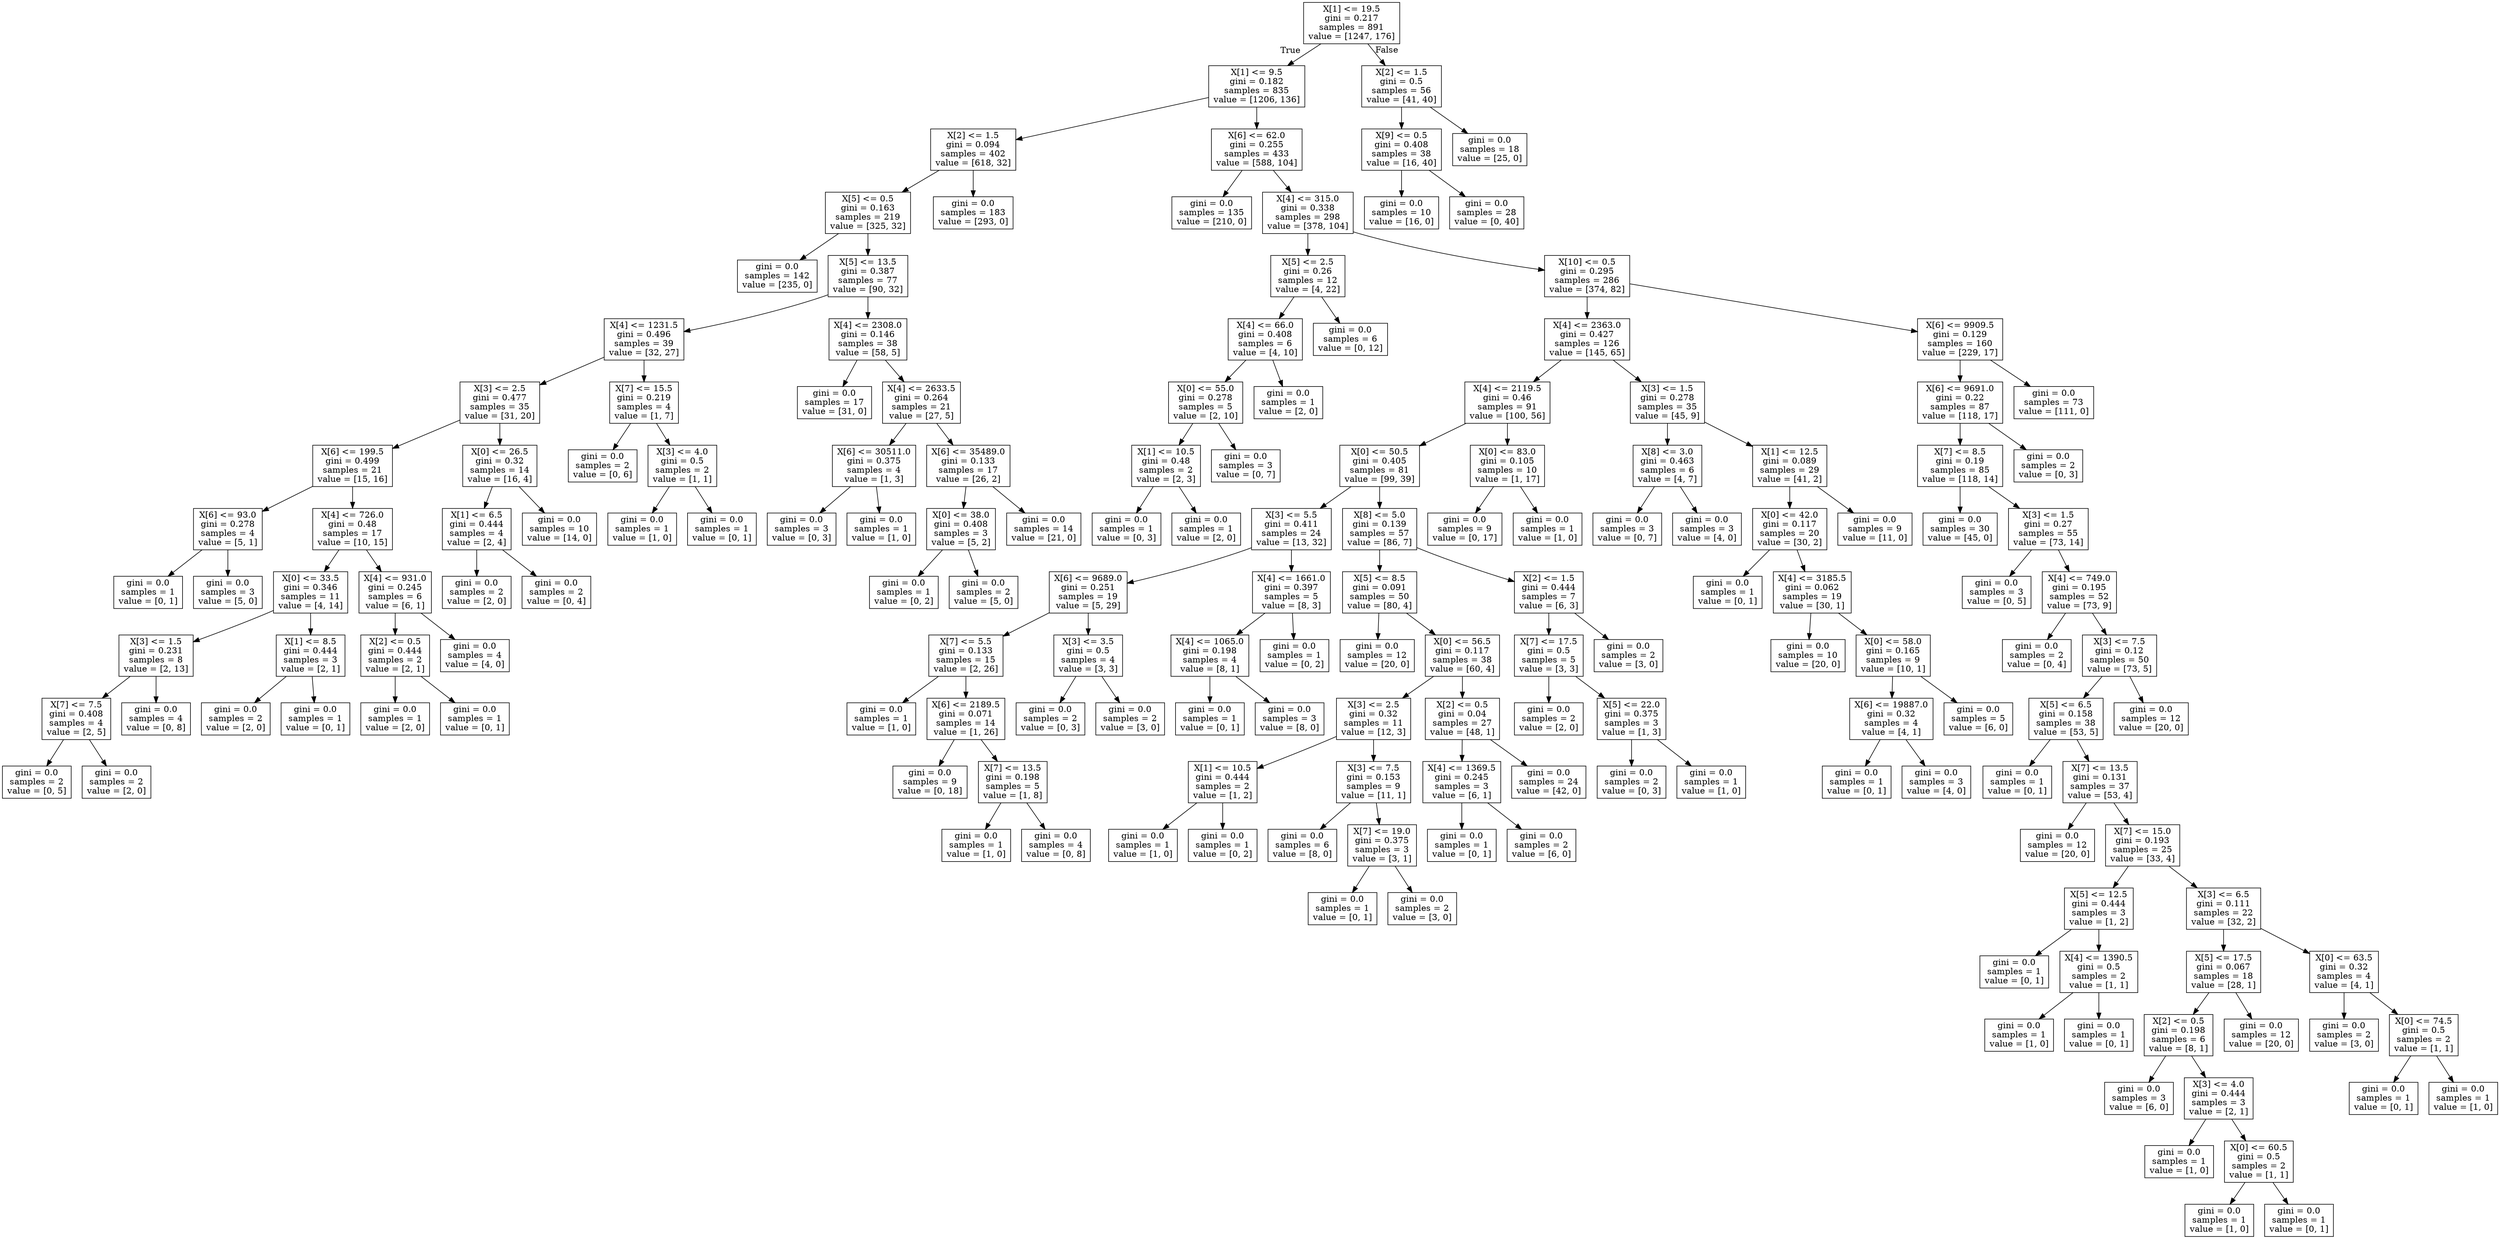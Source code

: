 digraph Tree {
node [shape=box] ;
0 [label="X[1] <= 19.5\ngini = 0.217\nsamples = 891\nvalue = [1247, 176]"] ;
1 [label="X[1] <= 9.5\ngini = 0.182\nsamples = 835\nvalue = [1206, 136]"] ;
0 -> 1 [labeldistance=2.5, labelangle=45, headlabel="True"] ;
2 [label="X[2] <= 1.5\ngini = 0.094\nsamples = 402\nvalue = [618, 32]"] ;
1 -> 2 ;
3 [label="X[5] <= 0.5\ngini = 0.163\nsamples = 219\nvalue = [325, 32]"] ;
2 -> 3 ;
4 [label="gini = 0.0\nsamples = 142\nvalue = [235, 0]"] ;
3 -> 4 ;
5 [label="X[5] <= 13.5\ngini = 0.387\nsamples = 77\nvalue = [90, 32]"] ;
3 -> 5 ;
6 [label="X[4] <= 1231.5\ngini = 0.496\nsamples = 39\nvalue = [32, 27]"] ;
5 -> 6 ;
7 [label="X[3] <= 2.5\ngini = 0.477\nsamples = 35\nvalue = [31, 20]"] ;
6 -> 7 ;
8 [label="X[6] <= 199.5\ngini = 0.499\nsamples = 21\nvalue = [15, 16]"] ;
7 -> 8 ;
9 [label="X[6] <= 93.0\ngini = 0.278\nsamples = 4\nvalue = [5, 1]"] ;
8 -> 9 ;
10 [label="gini = 0.0\nsamples = 1\nvalue = [0, 1]"] ;
9 -> 10 ;
11 [label="gini = 0.0\nsamples = 3\nvalue = [5, 0]"] ;
9 -> 11 ;
12 [label="X[4] <= 726.0\ngini = 0.48\nsamples = 17\nvalue = [10, 15]"] ;
8 -> 12 ;
13 [label="X[0] <= 33.5\ngini = 0.346\nsamples = 11\nvalue = [4, 14]"] ;
12 -> 13 ;
14 [label="X[3] <= 1.5\ngini = 0.231\nsamples = 8\nvalue = [2, 13]"] ;
13 -> 14 ;
15 [label="X[7] <= 7.5\ngini = 0.408\nsamples = 4\nvalue = [2, 5]"] ;
14 -> 15 ;
16 [label="gini = 0.0\nsamples = 2\nvalue = [0, 5]"] ;
15 -> 16 ;
17 [label="gini = 0.0\nsamples = 2\nvalue = [2, 0]"] ;
15 -> 17 ;
18 [label="gini = 0.0\nsamples = 4\nvalue = [0, 8]"] ;
14 -> 18 ;
19 [label="X[1] <= 8.5\ngini = 0.444\nsamples = 3\nvalue = [2, 1]"] ;
13 -> 19 ;
20 [label="gini = 0.0\nsamples = 2\nvalue = [2, 0]"] ;
19 -> 20 ;
21 [label="gini = 0.0\nsamples = 1\nvalue = [0, 1]"] ;
19 -> 21 ;
22 [label="X[4] <= 931.0\ngini = 0.245\nsamples = 6\nvalue = [6, 1]"] ;
12 -> 22 ;
23 [label="X[2] <= 0.5\ngini = 0.444\nsamples = 2\nvalue = [2, 1]"] ;
22 -> 23 ;
24 [label="gini = 0.0\nsamples = 1\nvalue = [2, 0]"] ;
23 -> 24 ;
25 [label="gini = 0.0\nsamples = 1\nvalue = [0, 1]"] ;
23 -> 25 ;
26 [label="gini = 0.0\nsamples = 4\nvalue = [4, 0]"] ;
22 -> 26 ;
27 [label="X[0] <= 26.5\ngini = 0.32\nsamples = 14\nvalue = [16, 4]"] ;
7 -> 27 ;
28 [label="X[1] <= 6.5\ngini = 0.444\nsamples = 4\nvalue = [2, 4]"] ;
27 -> 28 ;
29 [label="gini = 0.0\nsamples = 2\nvalue = [2, 0]"] ;
28 -> 29 ;
30 [label="gini = 0.0\nsamples = 2\nvalue = [0, 4]"] ;
28 -> 30 ;
31 [label="gini = 0.0\nsamples = 10\nvalue = [14, 0]"] ;
27 -> 31 ;
32 [label="X[7] <= 15.5\ngini = 0.219\nsamples = 4\nvalue = [1, 7]"] ;
6 -> 32 ;
33 [label="gini = 0.0\nsamples = 2\nvalue = [0, 6]"] ;
32 -> 33 ;
34 [label="X[3] <= 4.0\ngini = 0.5\nsamples = 2\nvalue = [1, 1]"] ;
32 -> 34 ;
35 [label="gini = 0.0\nsamples = 1\nvalue = [1, 0]"] ;
34 -> 35 ;
36 [label="gini = 0.0\nsamples = 1\nvalue = [0, 1]"] ;
34 -> 36 ;
37 [label="X[4] <= 2308.0\ngini = 0.146\nsamples = 38\nvalue = [58, 5]"] ;
5 -> 37 ;
38 [label="gini = 0.0\nsamples = 17\nvalue = [31, 0]"] ;
37 -> 38 ;
39 [label="X[4] <= 2633.5\ngini = 0.264\nsamples = 21\nvalue = [27, 5]"] ;
37 -> 39 ;
40 [label="X[6] <= 30511.0\ngini = 0.375\nsamples = 4\nvalue = [1, 3]"] ;
39 -> 40 ;
41 [label="gini = 0.0\nsamples = 3\nvalue = [0, 3]"] ;
40 -> 41 ;
42 [label="gini = 0.0\nsamples = 1\nvalue = [1, 0]"] ;
40 -> 42 ;
43 [label="X[6] <= 35489.0\ngini = 0.133\nsamples = 17\nvalue = [26, 2]"] ;
39 -> 43 ;
44 [label="X[0] <= 38.0\ngini = 0.408\nsamples = 3\nvalue = [5, 2]"] ;
43 -> 44 ;
45 [label="gini = 0.0\nsamples = 1\nvalue = [0, 2]"] ;
44 -> 45 ;
46 [label="gini = 0.0\nsamples = 2\nvalue = [5, 0]"] ;
44 -> 46 ;
47 [label="gini = 0.0\nsamples = 14\nvalue = [21, 0]"] ;
43 -> 47 ;
48 [label="gini = 0.0\nsamples = 183\nvalue = [293, 0]"] ;
2 -> 48 ;
49 [label="X[6] <= 62.0\ngini = 0.255\nsamples = 433\nvalue = [588, 104]"] ;
1 -> 49 ;
50 [label="gini = 0.0\nsamples = 135\nvalue = [210, 0]"] ;
49 -> 50 ;
51 [label="X[4] <= 315.0\ngini = 0.338\nsamples = 298\nvalue = [378, 104]"] ;
49 -> 51 ;
52 [label="X[5] <= 2.5\ngini = 0.26\nsamples = 12\nvalue = [4, 22]"] ;
51 -> 52 ;
53 [label="X[4] <= 66.0\ngini = 0.408\nsamples = 6\nvalue = [4, 10]"] ;
52 -> 53 ;
54 [label="X[0] <= 55.0\ngini = 0.278\nsamples = 5\nvalue = [2, 10]"] ;
53 -> 54 ;
55 [label="X[1] <= 10.5\ngini = 0.48\nsamples = 2\nvalue = [2, 3]"] ;
54 -> 55 ;
56 [label="gini = 0.0\nsamples = 1\nvalue = [0, 3]"] ;
55 -> 56 ;
57 [label="gini = 0.0\nsamples = 1\nvalue = [2, 0]"] ;
55 -> 57 ;
58 [label="gini = 0.0\nsamples = 3\nvalue = [0, 7]"] ;
54 -> 58 ;
59 [label="gini = 0.0\nsamples = 1\nvalue = [2, 0]"] ;
53 -> 59 ;
60 [label="gini = 0.0\nsamples = 6\nvalue = [0, 12]"] ;
52 -> 60 ;
61 [label="X[10] <= 0.5\ngini = 0.295\nsamples = 286\nvalue = [374, 82]"] ;
51 -> 61 ;
62 [label="X[4] <= 2363.0\ngini = 0.427\nsamples = 126\nvalue = [145, 65]"] ;
61 -> 62 ;
63 [label="X[4] <= 2119.5\ngini = 0.46\nsamples = 91\nvalue = [100, 56]"] ;
62 -> 63 ;
64 [label="X[0] <= 50.5\ngini = 0.405\nsamples = 81\nvalue = [99, 39]"] ;
63 -> 64 ;
65 [label="X[3] <= 5.5\ngini = 0.411\nsamples = 24\nvalue = [13, 32]"] ;
64 -> 65 ;
66 [label="X[6] <= 9689.0\ngini = 0.251\nsamples = 19\nvalue = [5, 29]"] ;
65 -> 66 ;
67 [label="X[7] <= 5.5\ngini = 0.133\nsamples = 15\nvalue = [2, 26]"] ;
66 -> 67 ;
68 [label="gini = 0.0\nsamples = 1\nvalue = [1, 0]"] ;
67 -> 68 ;
69 [label="X[6] <= 2189.5\ngini = 0.071\nsamples = 14\nvalue = [1, 26]"] ;
67 -> 69 ;
70 [label="gini = 0.0\nsamples = 9\nvalue = [0, 18]"] ;
69 -> 70 ;
71 [label="X[7] <= 13.5\ngini = 0.198\nsamples = 5\nvalue = [1, 8]"] ;
69 -> 71 ;
72 [label="gini = 0.0\nsamples = 1\nvalue = [1, 0]"] ;
71 -> 72 ;
73 [label="gini = 0.0\nsamples = 4\nvalue = [0, 8]"] ;
71 -> 73 ;
74 [label="X[3] <= 3.5\ngini = 0.5\nsamples = 4\nvalue = [3, 3]"] ;
66 -> 74 ;
75 [label="gini = 0.0\nsamples = 2\nvalue = [0, 3]"] ;
74 -> 75 ;
76 [label="gini = 0.0\nsamples = 2\nvalue = [3, 0]"] ;
74 -> 76 ;
77 [label="X[4] <= 1661.0\ngini = 0.397\nsamples = 5\nvalue = [8, 3]"] ;
65 -> 77 ;
78 [label="X[4] <= 1065.0\ngini = 0.198\nsamples = 4\nvalue = [8, 1]"] ;
77 -> 78 ;
79 [label="gini = 0.0\nsamples = 1\nvalue = [0, 1]"] ;
78 -> 79 ;
80 [label="gini = 0.0\nsamples = 3\nvalue = [8, 0]"] ;
78 -> 80 ;
81 [label="gini = 0.0\nsamples = 1\nvalue = [0, 2]"] ;
77 -> 81 ;
82 [label="X[8] <= 5.0\ngini = 0.139\nsamples = 57\nvalue = [86, 7]"] ;
64 -> 82 ;
83 [label="X[5] <= 8.5\ngini = 0.091\nsamples = 50\nvalue = [80, 4]"] ;
82 -> 83 ;
84 [label="gini = 0.0\nsamples = 12\nvalue = [20, 0]"] ;
83 -> 84 ;
85 [label="X[0] <= 56.5\ngini = 0.117\nsamples = 38\nvalue = [60, 4]"] ;
83 -> 85 ;
86 [label="X[3] <= 2.5\ngini = 0.32\nsamples = 11\nvalue = [12, 3]"] ;
85 -> 86 ;
87 [label="X[1] <= 10.5\ngini = 0.444\nsamples = 2\nvalue = [1, 2]"] ;
86 -> 87 ;
88 [label="gini = 0.0\nsamples = 1\nvalue = [1, 0]"] ;
87 -> 88 ;
89 [label="gini = 0.0\nsamples = 1\nvalue = [0, 2]"] ;
87 -> 89 ;
90 [label="X[3] <= 7.5\ngini = 0.153\nsamples = 9\nvalue = [11, 1]"] ;
86 -> 90 ;
91 [label="gini = 0.0\nsamples = 6\nvalue = [8, 0]"] ;
90 -> 91 ;
92 [label="X[7] <= 19.0\ngini = 0.375\nsamples = 3\nvalue = [3, 1]"] ;
90 -> 92 ;
93 [label="gini = 0.0\nsamples = 1\nvalue = [0, 1]"] ;
92 -> 93 ;
94 [label="gini = 0.0\nsamples = 2\nvalue = [3, 0]"] ;
92 -> 94 ;
95 [label="X[2] <= 0.5\ngini = 0.04\nsamples = 27\nvalue = [48, 1]"] ;
85 -> 95 ;
96 [label="X[4] <= 1369.5\ngini = 0.245\nsamples = 3\nvalue = [6, 1]"] ;
95 -> 96 ;
97 [label="gini = 0.0\nsamples = 1\nvalue = [0, 1]"] ;
96 -> 97 ;
98 [label="gini = 0.0\nsamples = 2\nvalue = [6, 0]"] ;
96 -> 98 ;
99 [label="gini = 0.0\nsamples = 24\nvalue = [42, 0]"] ;
95 -> 99 ;
100 [label="X[2] <= 1.5\ngini = 0.444\nsamples = 7\nvalue = [6, 3]"] ;
82 -> 100 ;
101 [label="X[7] <= 17.5\ngini = 0.5\nsamples = 5\nvalue = [3, 3]"] ;
100 -> 101 ;
102 [label="gini = 0.0\nsamples = 2\nvalue = [2, 0]"] ;
101 -> 102 ;
103 [label="X[5] <= 22.0\ngini = 0.375\nsamples = 3\nvalue = [1, 3]"] ;
101 -> 103 ;
104 [label="gini = 0.0\nsamples = 2\nvalue = [0, 3]"] ;
103 -> 104 ;
105 [label="gini = 0.0\nsamples = 1\nvalue = [1, 0]"] ;
103 -> 105 ;
106 [label="gini = 0.0\nsamples = 2\nvalue = [3, 0]"] ;
100 -> 106 ;
107 [label="X[0] <= 83.0\ngini = 0.105\nsamples = 10\nvalue = [1, 17]"] ;
63 -> 107 ;
108 [label="gini = 0.0\nsamples = 9\nvalue = [0, 17]"] ;
107 -> 108 ;
109 [label="gini = 0.0\nsamples = 1\nvalue = [1, 0]"] ;
107 -> 109 ;
110 [label="X[3] <= 1.5\ngini = 0.278\nsamples = 35\nvalue = [45, 9]"] ;
62 -> 110 ;
111 [label="X[8] <= 3.0\ngini = 0.463\nsamples = 6\nvalue = [4, 7]"] ;
110 -> 111 ;
112 [label="gini = 0.0\nsamples = 3\nvalue = [0, 7]"] ;
111 -> 112 ;
113 [label="gini = 0.0\nsamples = 3\nvalue = [4, 0]"] ;
111 -> 113 ;
114 [label="X[1] <= 12.5\ngini = 0.089\nsamples = 29\nvalue = [41, 2]"] ;
110 -> 114 ;
115 [label="X[0] <= 42.0\ngini = 0.117\nsamples = 20\nvalue = [30, 2]"] ;
114 -> 115 ;
116 [label="gini = 0.0\nsamples = 1\nvalue = [0, 1]"] ;
115 -> 116 ;
117 [label="X[4] <= 3185.5\ngini = 0.062\nsamples = 19\nvalue = [30, 1]"] ;
115 -> 117 ;
118 [label="gini = 0.0\nsamples = 10\nvalue = [20, 0]"] ;
117 -> 118 ;
119 [label="X[0] <= 58.0\ngini = 0.165\nsamples = 9\nvalue = [10, 1]"] ;
117 -> 119 ;
120 [label="X[6] <= 19887.0\ngini = 0.32\nsamples = 4\nvalue = [4, 1]"] ;
119 -> 120 ;
121 [label="gini = 0.0\nsamples = 1\nvalue = [0, 1]"] ;
120 -> 121 ;
122 [label="gini = 0.0\nsamples = 3\nvalue = [4, 0]"] ;
120 -> 122 ;
123 [label="gini = 0.0\nsamples = 5\nvalue = [6, 0]"] ;
119 -> 123 ;
124 [label="gini = 0.0\nsamples = 9\nvalue = [11, 0]"] ;
114 -> 124 ;
125 [label="X[6] <= 9909.5\ngini = 0.129\nsamples = 160\nvalue = [229, 17]"] ;
61 -> 125 ;
126 [label="X[6] <= 9691.0\ngini = 0.22\nsamples = 87\nvalue = [118, 17]"] ;
125 -> 126 ;
127 [label="X[7] <= 8.5\ngini = 0.19\nsamples = 85\nvalue = [118, 14]"] ;
126 -> 127 ;
128 [label="gini = 0.0\nsamples = 30\nvalue = [45, 0]"] ;
127 -> 128 ;
129 [label="X[3] <= 1.5\ngini = 0.27\nsamples = 55\nvalue = [73, 14]"] ;
127 -> 129 ;
130 [label="gini = 0.0\nsamples = 3\nvalue = [0, 5]"] ;
129 -> 130 ;
131 [label="X[4] <= 749.0\ngini = 0.195\nsamples = 52\nvalue = [73, 9]"] ;
129 -> 131 ;
132 [label="gini = 0.0\nsamples = 2\nvalue = [0, 4]"] ;
131 -> 132 ;
133 [label="X[3] <= 7.5\ngini = 0.12\nsamples = 50\nvalue = [73, 5]"] ;
131 -> 133 ;
134 [label="X[5] <= 6.5\ngini = 0.158\nsamples = 38\nvalue = [53, 5]"] ;
133 -> 134 ;
135 [label="gini = 0.0\nsamples = 1\nvalue = [0, 1]"] ;
134 -> 135 ;
136 [label="X[7] <= 13.5\ngini = 0.131\nsamples = 37\nvalue = [53, 4]"] ;
134 -> 136 ;
137 [label="gini = 0.0\nsamples = 12\nvalue = [20, 0]"] ;
136 -> 137 ;
138 [label="X[7] <= 15.0\ngini = 0.193\nsamples = 25\nvalue = [33, 4]"] ;
136 -> 138 ;
139 [label="X[5] <= 12.5\ngini = 0.444\nsamples = 3\nvalue = [1, 2]"] ;
138 -> 139 ;
140 [label="gini = 0.0\nsamples = 1\nvalue = [0, 1]"] ;
139 -> 140 ;
141 [label="X[4] <= 1390.5\ngini = 0.5\nsamples = 2\nvalue = [1, 1]"] ;
139 -> 141 ;
142 [label="gini = 0.0\nsamples = 1\nvalue = [1, 0]"] ;
141 -> 142 ;
143 [label="gini = 0.0\nsamples = 1\nvalue = [0, 1]"] ;
141 -> 143 ;
144 [label="X[3] <= 6.5\ngini = 0.111\nsamples = 22\nvalue = [32, 2]"] ;
138 -> 144 ;
145 [label="X[5] <= 17.5\ngini = 0.067\nsamples = 18\nvalue = [28, 1]"] ;
144 -> 145 ;
146 [label="X[2] <= 0.5\ngini = 0.198\nsamples = 6\nvalue = [8, 1]"] ;
145 -> 146 ;
147 [label="gini = 0.0\nsamples = 3\nvalue = [6, 0]"] ;
146 -> 147 ;
148 [label="X[3] <= 4.0\ngini = 0.444\nsamples = 3\nvalue = [2, 1]"] ;
146 -> 148 ;
149 [label="gini = 0.0\nsamples = 1\nvalue = [1, 0]"] ;
148 -> 149 ;
150 [label="X[0] <= 60.5\ngini = 0.5\nsamples = 2\nvalue = [1, 1]"] ;
148 -> 150 ;
151 [label="gini = 0.0\nsamples = 1\nvalue = [1, 0]"] ;
150 -> 151 ;
152 [label="gini = 0.0\nsamples = 1\nvalue = [0, 1]"] ;
150 -> 152 ;
153 [label="gini = 0.0\nsamples = 12\nvalue = [20, 0]"] ;
145 -> 153 ;
154 [label="X[0] <= 63.5\ngini = 0.32\nsamples = 4\nvalue = [4, 1]"] ;
144 -> 154 ;
155 [label="gini = 0.0\nsamples = 2\nvalue = [3, 0]"] ;
154 -> 155 ;
156 [label="X[0] <= 74.5\ngini = 0.5\nsamples = 2\nvalue = [1, 1]"] ;
154 -> 156 ;
157 [label="gini = 0.0\nsamples = 1\nvalue = [0, 1]"] ;
156 -> 157 ;
158 [label="gini = 0.0\nsamples = 1\nvalue = [1, 0]"] ;
156 -> 158 ;
159 [label="gini = 0.0\nsamples = 12\nvalue = [20, 0]"] ;
133 -> 159 ;
160 [label="gini = 0.0\nsamples = 2\nvalue = [0, 3]"] ;
126 -> 160 ;
161 [label="gini = 0.0\nsamples = 73\nvalue = [111, 0]"] ;
125 -> 161 ;
162 [label="X[2] <= 1.5\ngini = 0.5\nsamples = 56\nvalue = [41, 40]"] ;
0 -> 162 [labeldistance=2.5, labelangle=-45, headlabel="False"] ;
163 [label="X[9] <= 0.5\ngini = 0.408\nsamples = 38\nvalue = [16, 40]"] ;
162 -> 163 ;
164 [label="gini = 0.0\nsamples = 10\nvalue = [16, 0]"] ;
163 -> 164 ;
165 [label="gini = 0.0\nsamples = 28\nvalue = [0, 40]"] ;
163 -> 165 ;
166 [label="gini = 0.0\nsamples = 18\nvalue = [25, 0]"] ;
162 -> 166 ;
}